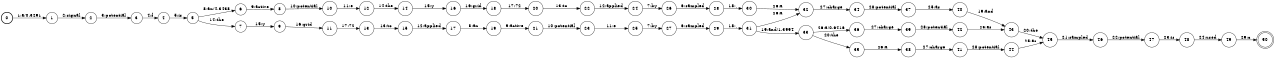 digraph FST {
rankdir = LR;
size = "8.5,11";
label = "";
center = 1;
orientation = Portrait;
ranksep = "0.4";
nodesep = "0.25";
0 [label = "0", shape = circle, style = bold, fontsize = 14]
	0 -> 1 [label = "1:a/0.3291", fontsize = 14];
1 [label = "1", shape = circle, style = solid, fontsize = 14]
	1 -> 2 [label = "2:signal", fontsize = 14];
2 [label = "2", shape = circle, style = solid, fontsize = 14]
	2 -> 3 [label = "3:potential", fontsize = 14];
3 [label = "3", shape = circle, style = solid, fontsize = 14]
	3 -> 4 [label = "4:f", fontsize = 14];
4 [label = "4", shape = circle, style = solid, fontsize = 14]
	4 -> 5 [label = "5:is", fontsize = 14];
5 [label = "5", shape = circle, style = solid, fontsize = 14]
	5 -> 6 [label = "8:an/4.3438", fontsize = 14];
	5 -> 7 [label = "14:the", fontsize = 14];
6 [label = "6", shape = circle, style = solid, fontsize = 14]
	6 -> 8 [label = "9:active", fontsize = 14];
7 [label = "7", shape = circle, style = solid, fontsize = 14]
	7 -> 9 [label = "15:y", fontsize = 14];
8 [label = "8", shape = circle, style = solid, fontsize = 14]
	8 -> 10 [label = "10:potential", fontsize = 14];
9 [label = "9", shape = circle, style = solid, fontsize = 14]
	9 -> 11 [label = "16:grid", fontsize = 14];
10 [label = "10", shape = circle, style = solid, fontsize = 14]
	10 -> 12 [label = "11:e", fontsize = 14];
11 [label = "11", shape = circle, style = solid, fontsize = 14]
	11 -> 13 [label = "17:72", fontsize = 14];
12 [label = "12", shape = circle, style = solid, fontsize = 14]
	12 -> 14 [label = "14:the", fontsize = 14];
13 [label = "13", shape = circle, style = solid, fontsize = 14]
	13 -> 15 [label = "13:to", fontsize = 14];
14 [label = "14", shape = circle, style = solid, fontsize = 14]
	14 -> 16 [label = "15:y", fontsize = 14];
15 [label = "15", shape = circle, style = solid, fontsize = 14]
	15 -> 17 [label = "12:applied", fontsize = 14];
16 [label = "16", shape = circle, style = solid, fontsize = 14]
	16 -> 18 [label = "16:grid", fontsize = 14];
17 [label = "17", shape = circle, style = solid, fontsize = 14]
	17 -> 19 [label = "8:an", fontsize = 14];
18 [label = "18", shape = circle, style = solid, fontsize = 14]
	18 -> 20 [label = "17:72", fontsize = 14];
19 [label = "19", shape = circle, style = solid, fontsize = 14]
	19 -> 21 [label = "9:active", fontsize = 14];
20 [label = "20", shape = circle, style = solid, fontsize = 14]
	20 -> 22 [label = "13:to", fontsize = 14];
21 [label = "21", shape = circle, style = solid, fontsize = 14]
	21 -> 23 [label = "10:potential", fontsize = 14];
22 [label = "22", shape = circle, style = solid, fontsize = 14]
	22 -> 24 [label = "12:applied", fontsize = 14];
23 [label = "23", shape = circle, style = solid, fontsize = 14]
	23 -> 25 [label = "11:e", fontsize = 14];
24 [label = "24", shape = circle, style = solid, fontsize = 14]
	24 -> 26 [label = "7:by", fontsize = 14];
25 [label = "25", shape = circle, style = solid, fontsize = 14]
	25 -> 27 [label = "7:by", fontsize = 14];
26 [label = "26", shape = circle, style = solid, fontsize = 14]
	26 -> 28 [label = "6:sampled", fontsize = 14];
27 [label = "27", shape = circle, style = solid, fontsize = 14]
	27 -> 29 [label = "6:sampled", fontsize = 14];
28 [label = "28", shape = circle, style = solid, fontsize = 14]
	28 -> 30 [label = "18:,", fontsize = 14];
29 [label = "29", shape = circle, style = solid, fontsize = 14]
	29 -> 31 [label = "18:,", fontsize = 14];
30 [label = "30", shape = circle, style = solid, fontsize = 14]
	30 -> 32 [label = "26:a", fontsize = 14];
31 [label = "31", shape = circle, style = solid, fontsize = 14]
	31 -> 32 [label = "26:a", fontsize = 14];
	31 -> 33 [label = "19:and/1.3994", fontsize = 14];
32 [label = "32", shape = circle, style = solid, fontsize = 14]
	32 -> 34 [label = "27:charge", fontsize = 14];
33 [label = "33", shape = circle, style = solid, fontsize = 14]
	33 -> 36 [label = "26:a/0.6416", fontsize = 14];
	33 -> 35 [label = "20:the", fontsize = 14];
34 [label = "34", shape = circle, style = solid, fontsize = 14]
	34 -> 37 [label = "28:potential", fontsize = 14];
35 [label = "35", shape = circle, style = solid, fontsize = 14]
	35 -> 38 [label = "26:a", fontsize = 14];
36 [label = "36", shape = circle, style = solid, fontsize = 14]
	36 -> 39 [label = "27:charge", fontsize = 14];
37 [label = "37", shape = circle, style = solid, fontsize = 14]
	37 -> 40 [label = "25:as", fontsize = 14];
38 [label = "38", shape = circle, style = solid, fontsize = 14]
	38 -> 41 [label = "27:charge", fontsize = 14];
39 [label = "39", shape = circle, style = solid, fontsize = 14]
	39 -> 42 [label = "28:potential", fontsize = 14];
40 [label = "40", shape = circle, style = solid, fontsize = 14]
	40 -> 43 [label = "19:and", fontsize = 14];
41 [label = "41", shape = circle, style = solid, fontsize = 14]
	41 -> 44 [label = "28:potential", fontsize = 14];
42 [label = "42", shape = circle, style = solid, fontsize = 14]
	42 -> 43 [label = "25:as", fontsize = 14];
43 [label = "43", shape = circle, style = solid, fontsize = 14]
	43 -> 45 [label = "20:the", fontsize = 14];
44 [label = "44", shape = circle, style = solid, fontsize = 14]
	44 -> 45 [label = "25:as", fontsize = 14];
45 [label = "45", shape = circle, style = solid, fontsize = 14]
	45 -> 46 [label = "21:sampled", fontsize = 14];
46 [label = "46", shape = circle, style = solid, fontsize = 14]
	46 -> 47 [label = "22:potential", fontsize = 14];
47 [label = "47", shape = circle, style = solid, fontsize = 14]
	47 -> 48 [label = "23:is", fontsize = 14];
48 [label = "48", shape = circle, style = solid, fontsize = 14]
	48 -> 49 [label = "24:used", fontsize = 14];
49 [label = "49", shape = circle, style = solid, fontsize = 14]
	49 -> 50 [label = "29:c.", fontsize = 14];
50 [label = "50", shape = doublecircle, style = solid, fontsize = 14]
}
